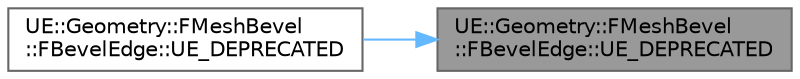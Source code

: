 digraph "UE::Geometry::FMeshBevel::FBevelEdge::UE_DEPRECATED"
{
 // INTERACTIVE_SVG=YES
 // LATEX_PDF_SIZE
  bgcolor="transparent";
  edge [fontname=Helvetica,fontsize=10,labelfontname=Helvetica,labelfontsize=10];
  node [fontname=Helvetica,fontsize=10,shape=box,height=0.2,width=0.4];
  rankdir="RL";
  Node1 [id="Node000001",label="UE::Geometry::FMeshBevel\l::FBevelEdge::UE_DEPRECATED",height=0.2,width=0.4,color="gray40", fillcolor="grey60", style="filled", fontcolor="black",tooltip=" "];
  Node1 -> Node2 [id="edge1_Node000001_Node000002",dir="back",color="steelblue1",style="solid",tooltip=" "];
  Node2 [id="Node000002",label="UE::Geometry::FMeshBevel\l::FBevelEdge::UE_DEPRECATED",height=0.2,width=0.4,color="grey40", fillcolor="white", style="filled",URL="$db/d36/structUE_1_1Geometry_1_1FMeshBevel_1_1FBevelEdge.html#ad2dc31f490a41571e095ea0db3a16f0a",tooltip=" "];
}
